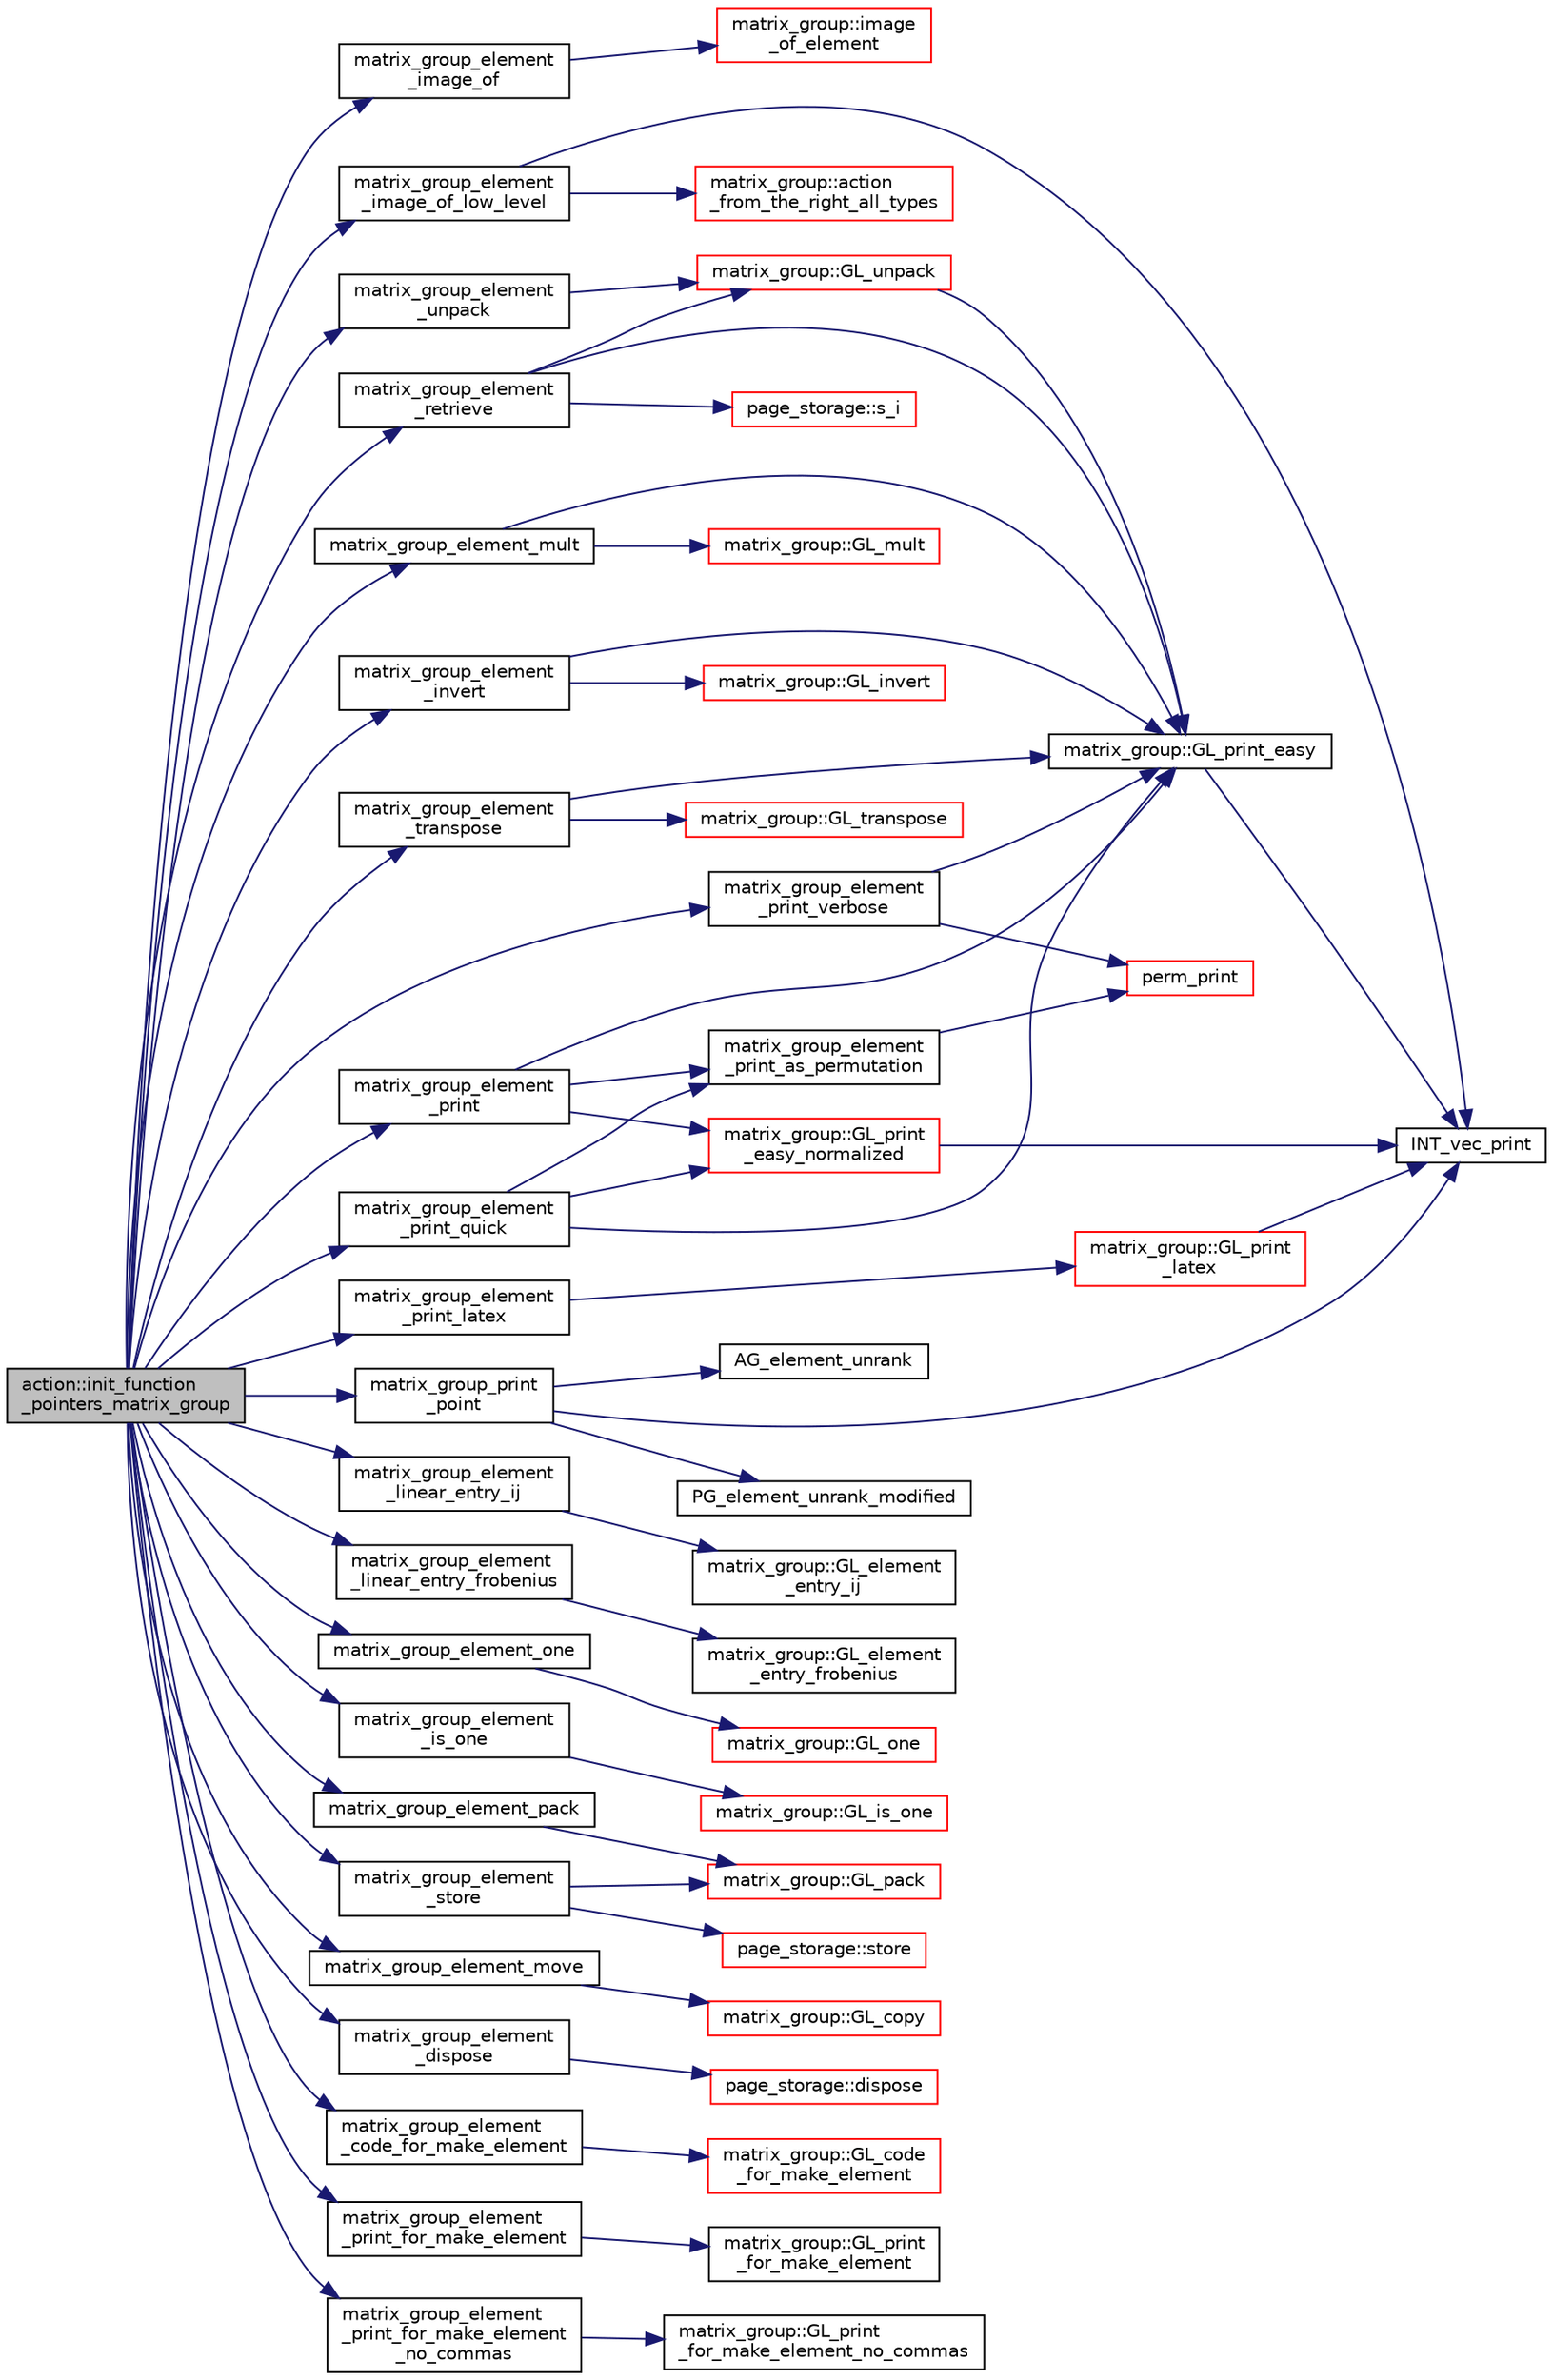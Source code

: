 digraph "action::init_function_pointers_matrix_group"
{
  edge [fontname="Helvetica",fontsize="10",labelfontname="Helvetica",labelfontsize="10"];
  node [fontname="Helvetica",fontsize="10",shape=record];
  rankdir="LR";
  Node27128 [label="action::init_function\l_pointers_matrix_group",height=0.2,width=0.4,color="black", fillcolor="grey75", style="filled", fontcolor="black"];
  Node27128 -> Node27129 [color="midnightblue",fontsize="10",style="solid",fontname="Helvetica"];
  Node27129 [label="matrix_group_element\l_image_of",height=0.2,width=0.4,color="black", fillcolor="white", style="filled",URL="$dc/dd4/group__actions_8h.html#a8d38612045c1883e700453e9cb8ae05e"];
  Node27129 -> Node27130 [color="midnightblue",fontsize="10",style="solid",fontname="Helvetica"];
  Node27130 [label="matrix_group::image\l_of_element",height=0.2,width=0.4,color="red", fillcolor="white", style="filled",URL="$d3/ded/classmatrix__group.html#abe0e1b5d8d046f05b8d3eaa72a9d4036"];
  Node27128 -> Node27148 [color="midnightblue",fontsize="10",style="solid",fontname="Helvetica"];
  Node27148 [label="matrix_group_element\l_image_of_low_level",height=0.2,width=0.4,color="black", fillcolor="white", style="filled",URL="$dc/dd4/group__actions_8h.html#a61f0765b18d490bcb66ed77c0d7af1df"];
  Node27148 -> Node27149 [color="midnightblue",fontsize="10",style="solid",fontname="Helvetica"];
  Node27149 [label="INT_vec_print",height=0.2,width=0.4,color="black", fillcolor="white", style="filled",URL="$df/dbf/sajeeb_8_c.html#a79a5901af0b47dd0d694109543c027fe"];
  Node27148 -> Node27133 [color="midnightblue",fontsize="10",style="solid",fontname="Helvetica"];
  Node27133 [label="matrix_group::action\l_from_the_right_all_types",height=0.2,width=0.4,color="red", fillcolor="white", style="filled",URL="$d3/ded/classmatrix__group.html#a1ac0d651cc17062e338e00242ac0e2f6"];
  Node27128 -> Node27150 [color="midnightblue",fontsize="10",style="solid",fontname="Helvetica"];
  Node27150 [label="matrix_group_element\l_linear_entry_ij",height=0.2,width=0.4,color="black", fillcolor="white", style="filled",URL="$dc/dd4/group__actions_8h.html#aa5af466595bcf5f7690af996977461bd"];
  Node27150 -> Node27151 [color="midnightblue",fontsize="10",style="solid",fontname="Helvetica"];
  Node27151 [label="matrix_group::GL_element\l_entry_ij",height=0.2,width=0.4,color="black", fillcolor="white", style="filled",URL="$d3/ded/classmatrix__group.html#ac3536b192d8ac3a833aec329c84dc25f"];
  Node27128 -> Node27152 [color="midnightblue",fontsize="10",style="solid",fontname="Helvetica"];
  Node27152 [label="matrix_group_element\l_linear_entry_frobenius",height=0.2,width=0.4,color="black", fillcolor="white", style="filled",URL="$dc/dd4/group__actions_8h.html#a33ea8d238e92b73d5ae85de7aa571e5f"];
  Node27152 -> Node27153 [color="midnightblue",fontsize="10",style="solid",fontname="Helvetica"];
  Node27153 [label="matrix_group::GL_element\l_entry_frobenius",height=0.2,width=0.4,color="black", fillcolor="white", style="filled",URL="$d3/ded/classmatrix__group.html#a8eb2cc69bdfd4b6daa92a7a881f680fc"];
  Node27128 -> Node27154 [color="midnightblue",fontsize="10",style="solid",fontname="Helvetica"];
  Node27154 [label="matrix_group_element_one",height=0.2,width=0.4,color="black", fillcolor="white", style="filled",URL="$dc/dd4/group__actions_8h.html#a3369a10e062775325436e0cdc58ad7f7"];
  Node27154 -> Node27155 [color="midnightblue",fontsize="10",style="solid",fontname="Helvetica"];
  Node27155 [label="matrix_group::GL_one",height=0.2,width=0.4,color="red", fillcolor="white", style="filled",URL="$d3/ded/classmatrix__group.html#a00890c674cedb856ad2c358aedb25b21"];
  Node27128 -> Node27158 [color="midnightblue",fontsize="10",style="solid",fontname="Helvetica"];
  Node27158 [label="matrix_group_element\l_is_one",height=0.2,width=0.4,color="black", fillcolor="white", style="filled",URL="$dc/dd4/group__actions_8h.html#a41e2c457ec60d1c9ffb10a71362390a1"];
  Node27158 -> Node27159 [color="midnightblue",fontsize="10",style="solid",fontname="Helvetica"];
  Node27159 [label="matrix_group::GL_is_one",height=0.2,width=0.4,color="red", fillcolor="white", style="filled",URL="$d3/ded/classmatrix__group.html#a6eb30d67f571079f670f5850eba5cd4a"];
  Node27128 -> Node27165 [color="midnightblue",fontsize="10",style="solid",fontname="Helvetica"];
  Node27165 [label="matrix_group_element\l_unpack",height=0.2,width=0.4,color="black", fillcolor="white", style="filled",URL="$dc/dd4/group__actions_8h.html#a3821f8c9d4e26962410c97ad9772b3af"];
  Node27165 -> Node27166 [color="midnightblue",fontsize="10",style="solid",fontname="Helvetica"];
  Node27166 [label="matrix_group::GL_unpack",height=0.2,width=0.4,color="red", fillcolor="white", style="filled",URL="$d3/ded/classmatrix__group.html#ac6a8a5bf87707f613215662a2967fa18"];
  Node27166 -> Node27169 [color="midnightblue",fontsize="10",style="solid",fontname="Helvetica"];
  Node27169 [label="matrix_group::GL_print_easy",height=0.2,width=0.4,color="black", fillcolor="white", style="filled",URL="$d3/ded/classmatrix__group.html#a3e6f5c276210e8132523150fad82c57e"];
  Node27169 -> Node27149 [color="midnightblue",fontsize="10",style="solid",fontname="Helvetica"];
  Node27128 -> Node27188 [color="midnightblue",fontsize="10",style="solid",fontname="Helvetica"];
  Node27188 [label="matrix_group_element_pack",height=0.2,width=0.4,color="black", fillcolor="white", style="filled",URL="$dc/dd4/group__actions_8h.html#a3432aa42c876df32887d4c7451287a5e"];
  Node27188 -> Node27189 [color="midnightblue",fontsize="10",style="solid",fontname="Helvetica"];
  Node27189 [label="matrix_group::GL_pack",height=0.2,width=0.4,color="red", fillcolor="white", style="filled",URL="$d3/ded/classmatrix__group.html#a5701f20e9b4a253ef8299c8122f8d926"];
  Node27128 -> Node27192 [color="midnightblue",fontsize="10",style="solid",fontname="Helvetica"];
  Node27192 [label="matrix_group_element\l_retrieve",height=0.2,width=0.4,color="black", fillcolor="white", style="filled",URL="$dc/dd4/group__actions_8h.html#aefc74c0503168b62ff732d3cc131fdc6"];
  Node27192 -> Node27193 [color="midnightblue",fontsize="10",style="solid",fontname="Helvetica"];
  Node27193 [label="page_storage::s_i",height=0.2,width=0.4,color="red", fillcolor="white", style="filled",URL="$dc/d72/classpage__storage.html#aab89cc6a99b0a56d04255ae00e9a0849"];
  Node27192 -> Node27166 [color="midnightblue",fontsize="10",style="solid",fontname="Helvetica"];
  Node27192 -> Node27169 [color="midnightblue",fontsize="10",style="solid",fontname="Helvetica"];
  Node27128 -> Node27196 [color="midnightblue",fontsize="10",style="solid",fontname="Helvetica"];
  Node27196 [label="matrix_group_element\l_store",height=0.2,width=0.4,color="black", fillcolor="white", style="filled",URL="$dc/dd4/group__actions_8h.html#a022239b4366d52af91901716d626b518"];
  Node27196 -> Node27189 [color="midnightblue",fontsize="10",style="solid",fontname="Helvetica"];
  Node27196 -> Node27197 [color="midnightblue",fontsize="10",style="solid",fontname="Helvetica"];
  Node27197 [label="page_storage::store",height=0.2,width=0.4,color="red", fillcolor="white", style="filled",URL="$dc/d72/classpage__storage.html#a3d04ee0a97310a8211e223ccea1d2d3f"];
  Node27128 -> Node27201 [color="midnightblue",fontsize="10",style="solid",fontname="Helvetica"];
  Node27201 [label="matrix_group_element_mult",height=0.2,width=0.4,color="black", fillcolor="white", style="filled",URL="$dc/dd4/group__actions_8h.html#ad887a3f020f1e4be419c39ae210ef16f"];
  Node27201 -> Node27169 [color="midnightblue",fontsize="10",style="solid",fontname="Helvetica"];
  Node27201 -> Node27202 [color="midnightblue",fontsize="10",style="solid",fontname="Helvetica"];
  Node27202 [label="matrix_group::GL_mult",height=0.2,width=0.4,color="red", fillcolor="white", style="filled",URL="$d3/ded/classmatrix__group.html#a21bccc677704730243372ba8431356e8"];
  Node27128 -> Node27209 [color="midnightblue",fontsize="10",style="solid",fontname="Helvetica"];
  Node27209 [label="matrix_group_element\l_invert",height=0.2,width=0.4,color="black", fillcolor="white", style="filled",URL="$dc/dd4/group__actions_8h.html#a7b91b9be761ab433dc1979fba0ff4885"];
  Node27209 -> Node27169 [color="midnightblue",fontsize="10",style="solid",fontname="Helvetica"];
  Node27209 -> Node27210 [color="midnightblue",fontsize="10",style="solid",fontname="Helvetica"];
  Node27210 [label="matrix_group::GL_invert",height=0.2,width=0.4,color="red", fillcolor="white", style="filled",URL="$d3/ded/classmatrix__group.html#a282d2d580952bf07e63122dbed1774b5"];
  Node27128 -> Node27212 [color="midnightblue",fontsize="10",style="solid",fontname="Helvetica"];
  Node27212 [label="matrix_group_element\l_transpose",height=0.2,width=0.4,color="black", fillcolor="white", style="filled",URL="$dc/dd4/group__actions_8h.html#aaf36ae3e69210e41138ede347ca87e17"];
  Node27212 -> Node27169 [color="midnightblue",fontsize="10",style="solid",fontname="Helvetica"];
  Node27212 -> Node27213 [color="midnightblue",fontsize="10",style="solid",fontname="Helvetica"];
  Node27213 [label="matrix_group::GL_transpose",height=0.2,width=0.4,color="red", fillcolor="white", style="filled",URL="$d3/ded/classmatrix__group.html#aebfa0928cf2a683fcc733dfeadc8f05c"];
  Node27128 -> Node27216 [color="midnightblue",fontsize="10",style="solid",fontname="Helvetica"];
  Node27216 [label="matrix_group_element_move",height=0.2,width=0.4,color="black", fillcolor="white", style="filled",URL="$dc/dd4/group__actions_8h.html#aee11a8631b44de7c6e8f8883f905d4ba"];
  Node27216 -> Node27217 [color="midnightblue",fontsize="10",style="solid",fontname="Helvetica"];
  Node27217 [label="matrix_group::GL_copy",height=0.2,width=0.4,color="red", fillcolor="white", style="filled",URL="$d3/ded/classmatrix__group.html#a8f9275241e3b702fa045cadf9a5dcd72"];
  Node27128 -> Node27218 [color="midnightblue",fontsize="10",style="solid",fontname="Helvetica"];
  Node27218 [label="matrix_group_element\l_dispose",height=0.2,width=0.4,color="black", fillcolor="white", style="filled",URL="$dc/dd4/group__actions_8h.html#a28120d2087dc07bb997d1aa89319f8fc"];
  Node27218 -> Node27219 [color="midnightblue",fontsize="10",style="solid",fontname="Helvetica"];
  Node27219 [label="page_storage::dispose",height=0.2,width=0.4,color="red", fillcolor="white", style="filled",URL="$dc/d72/classpage__storage.html#a10a87bab5f2aac2f4ddf3ebe84cf897a"];
  Node27128 -> Node27221 [color="midnightblue",fontsize="10",style="solid",fontname="Helvetica"];
  Node27221 [label="matrix_group_element\l_print",height=0.2,width=0.4,color="black", fillcolor="white", style="filled",URL="$dc/dd4/group__actions_8h.html#a713a62ca79f61e584fa43b4498247cc6"];
  Node27221 -> Node27169 [color="midnightblue",fontsize="10",style="solid",fontname="Helvetica"];
  Node27221 -> Node27222 [color="midnightblue",fontsize="10",style="solid",fontname="Helvetica"];
  Node27222 [label="matrix_group::GL_print\l_easy_normalized",height=0.2,width=0.4,color="red", fillcolor="white", style="filled",URL="$d3/ded/classmatrix__group.html#a4e43d5508d6c7a85e44fd7bd3b52194b"];
  Node27222 -> Node27149 [color="midnightblue",fontsize="10",style="solid",fontname="Helvetica"];
  Node27221 -> Node27224 [color="midnightblue",fontsize="10",style="solid",fontname="Helvetica"];
  Node27224 [label="matrix_group_element\l_print_as_permutation",height=0.2,width=0.4,color="black", fillcolor="white", style="filled",URL="$da/d0a/interface__matrix__group_8_c.html#a91ca957e7be142f650a23cba99fb20a7"];
  Node27224 -> Node27225 [color="midnightblue",fontsize="10",style="solid",fontname="Helvetica"];
  Node27225 [label="perm_print",height=0.2,width=0.4,color="red", fillcolor="white", style="filled",URL="$d2/d7c/combinatorics_8_c.html#a2c7eee1361109e8c5b94921589815194"];
  Node27128 -> Node27227 [color="midnightblue",fontsize="10",style="solid",fontname="Helvetica"];
  Node27227 [label="matrix_group_element\l_print_quick",height=0.2,width=0.4,color="black", fillcolor="white", style="filled",URL="$dc/dd4/group__actions_8h.html#a856195b883877c6170997dc4b3b321e0"];
  Node27227 -> Node27169 [color="midnightblue",fontsize="10",style="solid",fontname="Helvetica"];
  Node27227 -> Node27222 [color="midnightblue",fontsize="10",style="solid",fontname="Helvetica"];
  Node27227 -> Node27224 [color="midnightblue",fontsize="10",style="solid",fontname="Helvetica"];
  Node27128 -> Node27228 [color="midnightblue",fontsize="10",style="solid",fontname="Helvetica"];
  Node27228 [label="matrix_group_element\l_print_latex",height=0.2,width=0.4,color="black", fillcolor="white", style="filled",URL="$dc/dd4/group__actions_8h.html#a5ef3d1dd2589cd1dfffde4e2883df884"];
  Node27228 -> Node27229 [color="midnightblue",fontsize="10",style="solid",fontname="Helvetica"];
  Node27229 [label="matrix_group::GL_print\l_latex",height=0.2,width=0.4,color="red", fillcolor="white", style="filled",URL="$d3/ded/classmatrix__group.html#a3dee033516b0e1688aefe95a483d9d76"];
  Node27229 -> Node27149 [color="midnightblue",fontsize="10",style="solid",fontname="Helvetica"];
  Node27128 -> Node27232 [color="midnightblue",fontsize="10",style="solid",fontname="Helvetica"];
  Node27232 [label="matrix_group_element\l_print_verbose",height=0.2,width=0.4,color="black", fillcolor="white", style="filled",URL="$dc/dd4/group__actions_8h.html#aa5cc004a0b3beeb862b7ced40db8feb2"];
  Node27232 -> Node27169 [color="midnightblue",fontsize="10",style="solid",fontname="Helvetica"];
  Node27232 -> Node27225 [color="midnightblue",fontsize="10",style="solid",fontname="Helvetica"];
  Node27128 -> Node27233 [color="midnightblue",fontsize="10",style="solid",fontname="Helvetica"];
  Node27233 [label="matrix_group_element\l_code_for_make_element",height=0.2,width=0.4,color="black", fillcolor="white", style="filled",URL="$dc/dd4/group__actions_8h.html#ad6f951b50c8813e31f34304c55ccd2d9"];
  Node27233 -> Node27234 [color="midnightblue",fontsize="10",style="solid",fontname="Helvetica"];
  Node27234 [label="matrix_group::GL_code\l_for_make_element",height=0.2,width=0.4,color="red", fillcolor="white", style="filled",URL="$d3/ded/classmatrix__group.html#ab7e784e8a49778919a83c9db94906180"];
  Node27128 -> Node27235 [color="midnightblue",fontsize="10",style="solid",fontname="Helvetica"];
  Node27235 [label="matrix_group_element\l_print_for_make_element",height=0.2,width=0.4,color="black", fillcolor="white", style="filled",URL="$dc/dd4/group__actions_8h.html#a6905197218a258e1199528507d8d9d6b"];
  Node27235 -> Node27236 [color="midnightblue",fontsize="10",style="solid",fontname="Helvetica"];
  Node27236 [label="matrix_group::GL_print\l_for_make_element",height=0.2,width=0.4,color="black", fillcolor="white", style="filled",URL="$d3/ded/classmatrix__group.html#a4bf6a23bf9e16f8696e7799dd3470ea2"];
  Node27128 -> Node27237 [color="midnightblue",fontsize="10",style="solid",fontname="Helvetica"];
  Node27237 [label="matrix_group_element\l_print_for_make_element\l_no_commas",height=0.2,width=0.4,color="black", fillcolor="white", style="filled",URL="$dc/dd4/group__actions_8h.html#a087e39e2b3527200e7d4bd434015f959"];
  Node27237 -> Node27238 [color="midnightblue",fontsize="10",style="solid",fontname="Helvetica"];
  Node27238 [label="matrix_group::GL_print\l_for_make_element_no_commas",height=0.2,width=0.4,color="black", fillcolor="white", style="filled",URL="$d3/ded/classmatrix__group.html#a4355ec5c4f85037545af99c42bc49794"];
  Node27128 -> Node27239 [color="midnightblue",fontsize="10",style="solid",fontname="Helvetica"];
  Node27239 [label="matrix_group_print\l_point",height=0.2,width=0.4,color="black", fillcolor="white", style="filled",URL="$dc/dd4/group__actions_8h.html#adc53d1d08096c08ec5005c90fa1d2100"];
  Node27239 -> Node27132 [color="midnightblue",fontsize="10",style="solid",fontname="Helvetica"];
  Node27132 [label="PG_element_unrank_modified",height=0.2,width=0.4,color="black", fillcolor="white", style="filled",URL="$d4/d67/geometry_8h.html#a83ae9b605d496f6a90345303f6efae64"];
  Node27239 -> Node27146 [color="midnightblue",fontsize="10",style="solid",fontname="Helvetica"];
  Node27146 [label="AG_element_unrank",height=0.2,width=0.4,color="black", fillcolor="white", style="filled",URL="$d4/d67/geometry_8h.html#a4a33b86c87b2879b97cfa1327abe2885"];
  Node27239 -> Node27149 [color="midnightblue",fontsize="10",style="solid",fontname="Helvetica"];
}
